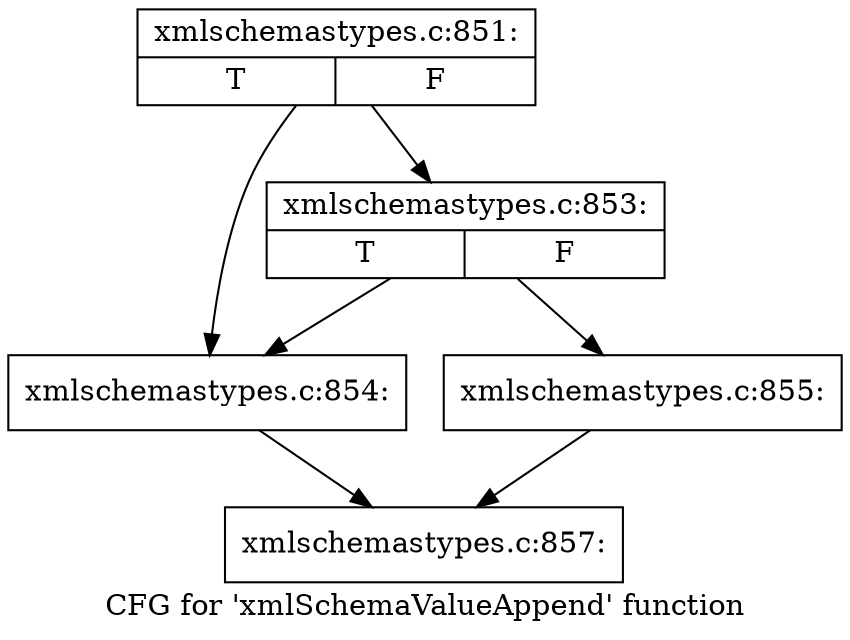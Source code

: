 digraph "CFG for 'xmlSchemaValueAppend' function" {
	label="CFG for 'xmlSchemaValueAppend' function";

	Node0x55f2450 [shape=record,label="{xmlschemastypes.c:851:|{<s0>T|<s1>F}}"];
	Node0x55f2450 -> Node0x55f2220;
	Node0x55f2450 -> Node0x55f22c0;
	Node0x55f22c0 [shape=record,label="{xmlschemastypes.c:853:|{<s0>T|<s1>F}}"];
	Node0x55f22c0 -> Node0x55f2220;
	Node0x55f22c0 -> Node0x55f2270;
	Node0x55f2220 [shape=record,label="{xmlschemastypes.c:854:}"];
	Node0x55f2220 -> Node0x55e3d20;
	Node0x55f2270 [shape=record,label="{xmlschemastypes.c:855:}"];
	Node0x55f2270 -> Node0x55e3d20;
	Node0x55e3d20 [shape=record,label="{xmlschemastypes.c:857:}"];
}
